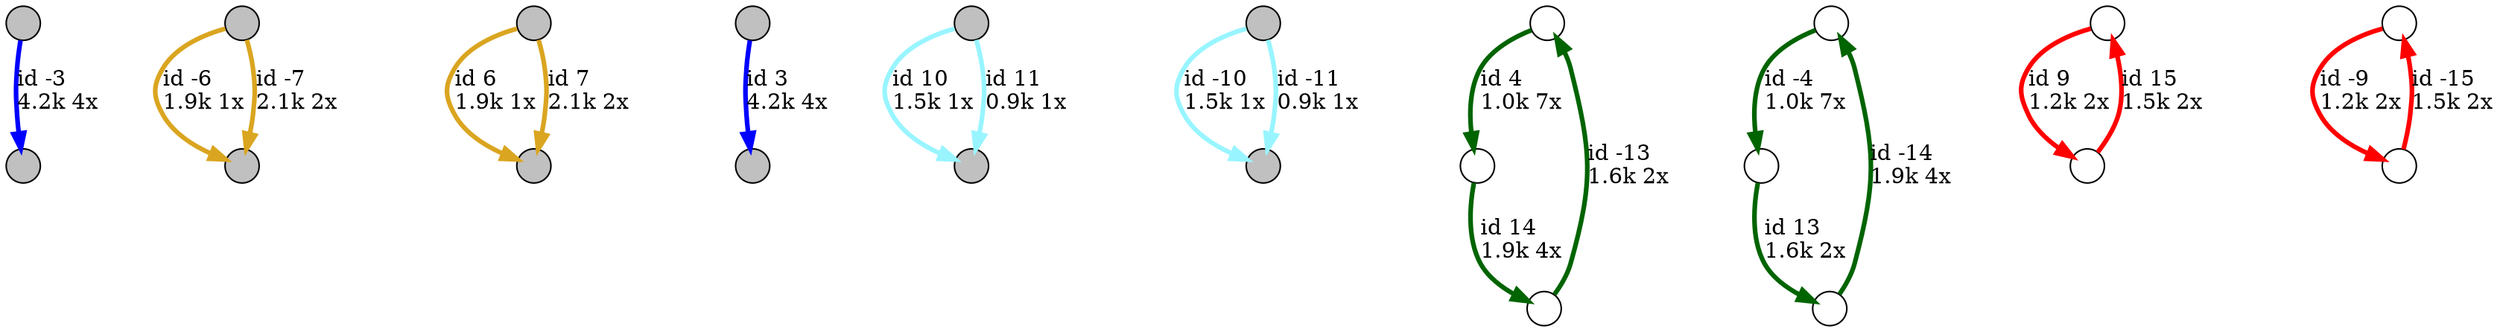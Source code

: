 digraph {
nodesep = 0.5;
node [shape = circle, label = "", height = 0.3];
"0" [style = "filled", fillcolor = "grey"];
"1" [style = "filled", fillcolor = "grey"];
"2" [style = "filled", fillcolor = "grey"];
"3" [style = "filled", fillcolor = "grey"];
"4" [style = "filled", fillcolor = "grey"];
"5" [style = "filled", fillcolor = "grey"];
"6" [style = "filled", fillcolor = "grey"];
"7" [style = "filled", fillcolor = "grey"];
"8" [style = "filled", fillcolor = "grey"];
"9" [style = "filled", fillcolor = "grey"];
"10" [style = "filled", fillcolor = "grey"];
"11" [style = "filled", fillcolor = "grey"];
"7" -> "3" [label = "id 3\l4.2k 4x", color = "blue" , penwidth = 3] ;
"0" -> "11" [label = "id -3\l4.2k 4x", color = "blue" , penwidth = 3] ;
"12" -> "13" [label = "id 4\l1.0k 7x", color = "darkgreen" , penwidth = 3] ;
"14" -> "15" [label = "id -4\l1.0k 7x", color = "darkgreen" , penwidth = 3] ;
"5" -> "2" [label = "id 6\l1.9k 1x", color = "goldenrod" , penwidth = 3] ;
"1" -> "4" [label = "id -6\l1.9k 1x", color = "goldenrod" , penwidth = 3] ;
"5" -> "2" [label = "id 7\l2.1k 2x", color = "goldenrod" , penwidth = 3] ;
"1" -> "4" [label = "id -7\l2.1k 2x", color = "goldenrod" , penwidth = 3] ;
"16" -> "17" [label = "id 9\l1.2k 2x", color = "red" , penwidth = 3] ;
"18" -> "19" [label = "id -9\l1.2k 2x", color = "red" , penwidth = 3] ;
"8" -> "6" [label = "id 10\l1.5k 1x", color = "cadetblue1" , penwidth = 3] ;
"10" -> "9" [label = "id -10\l1.5k 1x", color = "cadetblue1" , penwidth = 3] ;
"8" -> "6" [label = "id 11\l0.9k 1x", color = "cadetblue1" , penwidth = 3] ;
"10" -> "9" [label = "id -11\l0.9k 1x", color = "cadetblue1" , penwidth = 3] ;
"15" -> "20" [label = "id 13\l1.6k 2x", color = "darkgreen" , penwidth = 3] ;
"21" -> "12" [label = "id -13\l1.6k 2x", color = "darkgreen" , penwidth = 3] ;
"13" -> "21" [label = "id 14\l1.9k 4x", color = "darkgreen" , penwidth = 3] ;
"20" -> "14" [label = "id -14\l1.9k 4x", color = "darkgreen" , penwidth = 3] ;
"17" -> "16" [label = "id 15\l1.5k 2x", color = "red" , penwidth = 3] ;
"19" -> "18" [label = "id -15\l1.5k 2x", color = "red" , penwidth = 3] ;
}
